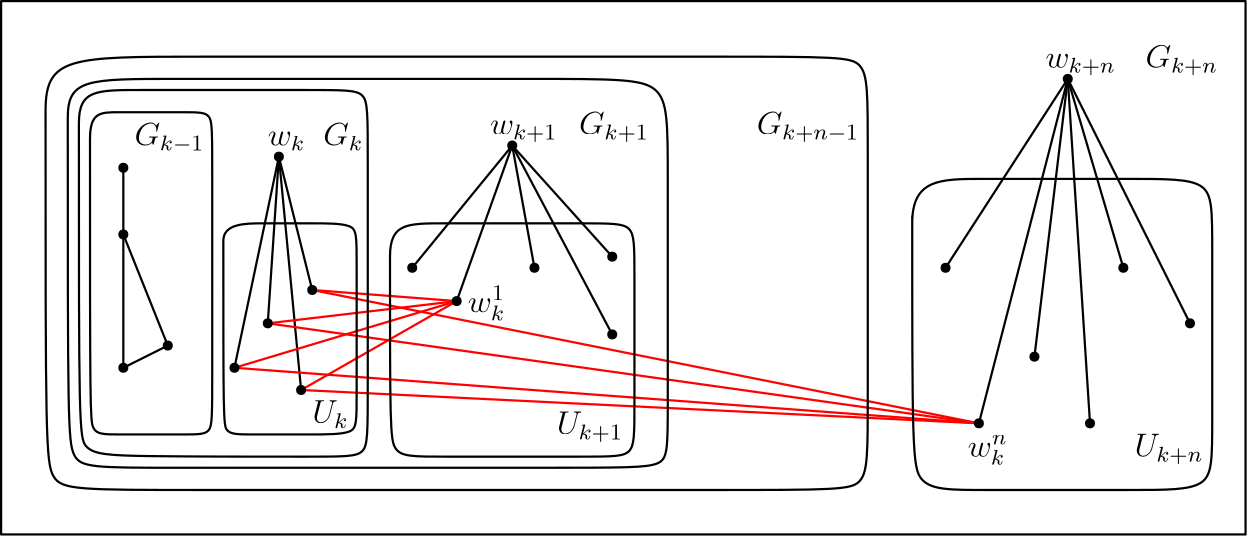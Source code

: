 <?xml version="1.0"?>
<!DOCTYPE ipe SYSTEM "ipe.dtd">
<ipe version="70206" creator="Ipe 7.2.7">
<info created="D:20180315144641" modified="D:20180316141411"/>
<ipestyle name="basic">
<symbol name="arrow/arc(spx)">
<path stroke="sym-stroke" fill="sym-stroke" pen="sym-pen">
0 0 m
-1 0.333 l
-1 -0.333 l
h
</path>
</symbol>
<symbol name="arrow/farc(spx)">
<path stroke="sym-stroke" fill="white" pen="sym-pen">
0 0 m
-1 0.333 l
-1 -0.333 l
h
</path>
</symbol>
<symbol name="arrow/ptarc(spx)">
<path stroke="sym-stroke" fill="sym-stroke" pen="sym-pen">
0 0 m
-1 0.333 l
-0.8 0 l
-1 -0.333 l
h
</path>
</symbol>
<symbol name="arrow/fptarc(spx)">
<path stroke="sym-stroke" fill="white" pen="sym-pen">
0 0 m
-1 0.333 l
-0.8 0 l
-1 -0.333 l
h
</path>
</symbol>
<symbol name="mark/circle(sx)" transformations="translations">
<path fill="sym-stroke">
0.6 0 0 0.6 0 0 e
0.4 0 0 0.4 0 0 e
</path>
</symbol>
<symbol name="mark/disk(sx)" transformations="translations">
<path fill="sym-stroke">
0.6 0 0 0.6 0 0 e
</path>
</symbol>
<symbol name="mark/fdisk(sfx)" transformations="translations">
<group>
<path fill="sym-fill">
0.5 0 0 0.5 0 0 e
</path>
<path fill="sym-stroke" fillrule="eofill">
0.6 0 0 0.6 0 0 e
0.4 0 0 0.4 0 0 e
</path>
</group>
</symbol>
<symbol name="mark/box(sx)" transformations="translations">
<path fill="sym-stroke" fillrule="eofill">
-0.6 -0.6 m
0.6 -0.6 l
0.6 0.6 l
-0.6 0.6 l
h
-0.4 -0.4 m
0.4 -0.4 l
0.4 0.4 l
-0.4 0.4 l
h
</path>
</symbol>
<symbol name="mark/square(sx)" transformations="translations">
<path fill="sym-stroke">
-0.6 -0.6 m
0.6 -0.6 l
0.6 0.6 l
-0.6 0.6 l
h
</path>
</symbol>
<symbol name="mark/fsquare(sfx)" transformations="translations">
<group>
<path fill="sym-fill">
-0.5 -0.5 m
0.5 -0.5 l
0.5 0.5 l
-0.5 0.5 l
h
</path>
<path fill="sym-stroke" fillrule="eofill">
-0.6 -0.6 m
0.6 -0.6 l
0.6 0.6 l
-0.6 0.6 l
h
-0.4 -0.4 m
0.4 -0.4 l
0.4 0.4 l
-0.4 0.4 l
h
</path>
</group>
</symbol>
<symbol name="mark/cross(sx)" transformations="translations">
<group>
<path fill="sym-stroke">
-0.43 -0.57 m
0.57 0.43 l
0.43 0.57 l
-0.57 -0.43 l
h
</path>
<path fill="sym-stroke">
-0.43 0.57 m
0.57 -0.43 l
0.43 -0.57 l
-0.57 0.43 l
h
</path>
</group>
</symbol>
<symbol name="arrow/fnormal(spx)">
<path stroke="sym-stroke" fill="white" pen="sym-pen">
0 0 m
-1 0.333 l
-1 -0.333 l
h
</path>
</symbol>
<symbol name="arrow/pointed(spx)">
<path stroke="sym-stroke" fill="sym-stroke" pen="sym-pen">
0 0 m
-1 0.333 l
-0.8 0 l
-1 -0.333 l
h
</path>
</symbol>
<symbol name="arrow/fpointed(spx)">
<path stroke="sym-stroke" fill="white" pen="sym-pen">
0 0 m
-1 0.333 l
-0.8 0 l
-1 -0.333 l
h
</path>
</symbol>
<symbol name="arrow/linear(spx)">
<path stroke="sym-stroke" pen="sym-pen">
-1 0.333 m
0 0 l
-1 -0.333 l
</path>
</symbol>
<symbol name="arrow/fdouble(spx)">
<path stroke="sym-stroke" fill="white" pen="sym-pen">
0 0 m
-1 0.333 l
-1 -0.333 l
h
-1 0 m
-2 0.333 l
-2 -0.333 l
h
</path>
</symbol>
<symbol name="arrow/double(spx)">
<path stroke="sym-stroke" fill="sym-stroke" pen="sym-pen">
0 0 m
-1 0.333 l
-1 -0.333 l
h
-1 0 m
-2 0.333 l
-2 -0.333 l
h
</path>
</symbol>
<pen name="heavier" value="0.8"/>
<pen name="fat" value="1.2"/>
<pen name="ultrafat" value="2"/>
<symbolsize name="large" value="5"/>
<symbolsize name="small" value="2"/>
<symbolsize name="tiny" value="1.1"/>
<arrowsize name="large" value="10"/>
<arrowsize name="small" value="5"/>
<arrowsize name="tiny" value="3"/>
<color name="red" value="1 0 0"/>
<color name="green" value="0 1 0"/>
<color name="blue" value="0 0 1"/>
<color name="yellow" value="1 1 0"/>
<color name="orange" value="1 0.647 0"/>
<color name="gold" value="1 0.843 0"/>
<color name="purple" value="0.627 0.125 0.941"/>
<color name="gray" value="0.745"/>
<color name="brown" value="0.647 0.165 0.165"/>
<color name="navy" value="0 0 0.502"/>
<color name="pink" value="1 0.753 0.796"/>
<color name="seagreen" value="0.18 0.545 0.341"/>
<color name="turquoise" value="0.251 0.878 0.816"/>
<color name="violet" value="0.933 0.51 0.933"/>
<color name="darkblue" value="0 0 0.545"/>
<color name="darkcyan" value="0 0.545 0.545"/>
<color name="darkgray" value="0.663"/>
<color name="darkgreen" value="0 0.392 0"/>
<color name="darkmagenta" value="0.545 0 0.545"/>
<color name="darkorange" value="1 0.549 0"/>
<color name="darkred" value="0.545 0 0"/>
<color name="lightblue" value="0.678 0.847 0.902"/>
<color name="lightcyan" value="0.878 1 1"/>
<color name="lightgray" value="0.827"/>
<color name="lightgreen" value="0.565 0.933 0.565"/>
<color name="lightyellow" value="1 1 0.878"/>
<dashstyle name="dashed" value="[4] 0"/>
<dashstyle name="dotted" value="[1 3] 0"/>
<dashstyle name="dash dotted" value="[4 2 1 2] 0"/>
<dashstyle name="dash dot dotted" value="[4 2 1 2 1 2] 0"/>
<textsize name="large" value="\large"/>
<textsize name="Large" value="\Large"/>
<textsize name="LARGE" value="\LARGE"/>
<textsize name="huge" value="\huge"/>
<textsize name="Huge" value="\Huge"/>
<textsize name="small" value="\small"/>
<textsize name="footnote" value="\footnotesize"/>
<textsize name="tiny" value="\tiny"/>
<textstyle name="center" begin="\begin{center}" end="\end{center}"/>
<textstyle name="itemize" begin="\begin{itemize}" end="\end{itemize}"/>
<textstyle name="item" begin="\begin{itemize}\item{}" end="\end{itemize}"/>
<gridsize name="4 pts" value="4"/>
<gridsize name="8 pts (~3 mm)" value="8"/>
<gridsize name="16 pts (~6 mm)" value="16"/>
<gridsize name="32 pts (~12 mm)" value="32"/>
<gridsize name="10 pts (~3.5 mm)" value="10"/>
<gridsize name="20 pts (~7 mm)" value="20"/>
<gridsize name="14 pts (~5 mm)" value="14"/>
<gridsize name="28 pts (~10 mm)" value="28"/>
<gridsize name="56 pts (~20 mm)" value="56"/>
<anglesize name="90 deg" value="90"/>
<anglesize name="60 deg" value="60"/>
<anglesize name="45 deg" value="45"/>
<anglesize name="30 deg" value="30"/>
<anglesize name="22.5 deg" value="22.5"/>
<opacity name="10%" value="0.1"/>
<opacity name="30%" value="0.3"/>
<opacity name="50%" value="0.5"/>
<opacity name="75%" value="0.75"/>
<tiling name="falling" angle="-60" step="4" width="1"/>
<tiling name="rising" angle="30" step="4" width="1"/>
</ipestyle>
<page>
<layer name="alpha"/>
<layer name="beta"/>
<layer name="gamma"/>
<layer name="delta"/>
<layer name="epsilon"/>
<view layers="alpha beta gamma delta epsilon" active="epsilon"/>
<path layer="delta" stroke="black" pen="heavier">
108 452 m
108 428 l
</path>
<path stroke="black" pen="heavier">
124 388 m
108 428 l
</path>
<path stroke="black" pen="heavier">
108 380 m
124 388 l
</path>
<path stroke="black" pen="heavier">
108 380 m
108 428 l
</path>
<path stroke="black" pen="heavier">
164 456 m
160 396 l
</path>
<path stroke="black" pen="heavier">
164 456 m
176 408 l
</path>
<path stroke="black" pen="heavier">
172 372 m
164 456 l
</path>
<path stroke="black" pen="heavier">
148 380 m
164 456 l
</path>
<path stroke="black" pen="heavier">
256 416 m
248 460 l
</path>
<path stroke="black" pen="heavier">
248 460 m
284 420 l
</path>
<path stroke="black" pen="heavier">
248 460 m
284 392 l
</path>
<path stroke="black" pen="heavier">
228 404 m
248 460 l
</path>
<path stroke="black" pen="heavier">
212 416 m
248 460 l
</path>
<path stroke="black" pen="heavier">
448 484 m
404 416 l
</path>
<path stroke="black" pen="heavier">
448 484 m
492 396 l
</path>
<path stroke="black" pen="heavier">
448 484 m
456 360 l
</path>
<path stroke="black" pen="heavier">
448 484 m
436 384 l
</path>
<path stroke="black" pen="heavier">
448 484 m
416 360 l
</path>
<path stroke="black" pen="heavier">
448 484 m
468 416 l
</path>
<path stroke="red" pen="heavier">
228 404 m
172 372 l
</path>
<path stroke="red" pen="heavier">
228 404 m
176 408 l
</path>
<path stroke="red" pen="heavier">
228 404 m
160 396 l
</path>
<path stroke="red" pen="heavier">
228 404 m
148 380 l
</path>
<path stroke="red" pen="heavier">
416 360 m
172 372 l
</path>
<path stroke="red" pen="heavier">
416 360 m
148 380 l
</path>
<path stroke="red" pen="heavier">
416 360 m
176 408 l
</path>
<path stroke="red" pen="heavier">
416 360 m
160 396 l
</path>
<path layer="alpha" stroke="black" pen="heavier">
64 512 m
64 320 l
512 320 l
512 512 l
h
</path>
<path layer="beta" stroke="black" pen="heavier">
80 472.5 m
80 492
97.4118 492
358.588 492
376 492
376 472.5
376 355.5
376 336
358.588 336
97.4118 336
80 336
80 355.5
80 472.5 c
</path>
<path stroke="black" pen="heavier">
392 432 m
392 448
412 448
476 448
500 448
500 432
500 352
500 336
476 336
412 336
392 336
392 352
392 434.806 c
</path>
<path matrix="0.916667 0 0 1.20833 -6.66667 -88.6667" stroke="black" pen="heavier">
112 456 m
112 464
120 464
152 464
160 464
160 456
160 376
160 368
152 368
120 368
112 368
112 376
112 456 c
</path>
<path matrix="2 0 0 0.791667 -160 64.6667" stroke="black" pen="heavier">
152 456 m
152 464
160 464
168 464
176 464
176 456
176 376
176 368
168 368
156 368
152 368
152 376
152 456 c
</path>
<path stroke="black" pen="heavier">
204 420 m
204 432
216 432
280 432
292 432
292 420
292 360
292 348
280.267 348
216 348
204 348
204 360
204 420 c
</path>
<path stroke="black" pen="heavier">
92 468 m
92 480
104 480
184 480
196 480
196 468
196 360
196 348
184 348
108 348
92 349.2
92 360
92 468 c
</path>
<path matrix="1.14894 0 0 1.16667 -26.8936 -71.3333" stroke="black" pen="heavier">
100 464 m
100 476
112 476
264 476
288 476
288 456
288 364
288 356
268 356
112 356
100 356
100 372
100 464 c
</path>
<use layer="gamma" name="mark/disk(sx)" pos="108 452" size="normal" stroke="black"/>
<use name="mark/disk(sx)" pos="108 380" size="normal" stroke="black"/>
<use name="mark/disk(sx)" pos="108 428" size="normal" stroke="black"/>
<use name="mark/disk(sx)" pos="124 388" size="normal" stroke="black"/>
<use matrix="1 0 0 1 0 -16" name="mark/disk(sx)" pos="160 412" size="normal" stroke="black"/>
<use matrix="1 0 0 1 0 12" name="mark/disk(sx)" pos="176 396" size="normal" stroke="black"/>
<use matrix="1 0 0 1 -4 4" name="mark/disk(sx)" pos="152 376" size="normal" stroke="black"/>
<use matrix="1 0 0 1 0 4" name="mark/disk(sx)" pos="172 368" size="normal" stroke="black"/>
<use name="mark/disk(sx)" pos="164 456" size="normal" stroke="black"/>
<use name="mark/disk(sx)" pos="248 460" size="normal" stroke="black"/>
<use matrix="1 0 0 1 -12 12" name="mark/disk(sx)" pos="224 404" size="normal" stroke="black"/>
<use matrix="1 0 0 1 24 -4" name="mark/disk(sx)" pos="232 420" size="normal" stroke="black"/>
<use matrix="1 0 0 1 24 4" name="mark/disk(sx)" pos="260 416" size="normal" stroke="black"/>
<use matrix="1 0 0 1 16 36" name="mark/disk(sx)" pos="212 368" size="normal" stroke="black"/>
<use matrix="1 0 0 1 48 24" name="mark/disk(sx)" pos="236 368" size="normal" stroke="black"/>
<use matrix="1 0 0 1 -12 -4" name="mark/disk(sx)" pos="416 420" size="normal" stroke="black"/>
<use matrix="1 0 0 1 12 -20" name="mark/disk(sx)" pos="480 416" size="normal" stroke="black"/>
<use name="mark/disk(sx)" pos="436 384" size="normal" stroke="black"/>
<use matrix="1 0 0 1 -24 8" name="mark/disk(sx)" pos="480 352" size="normal" stroke="black"/>
<use matrix="1 0 0 1 -8 4" name="mark/disk(sx)" pos="424 356" size="normal" stroke="black"/>
<use name="mark/disk(sx)" pos="448 484" size="normal" stroke="black"/>
<use matrix="1 0 0 1 4 24" name="mark/disk(sx)" pos="464 392" size="normal" stroke="black"/>
<text layer="epsilon" matrix="1 0 0 1 -4 8" transformations="translations" pos="480 480" stroke="black" type="label" width="26.078" height="8.173" depth="2.62" valign="baseline" size="large" style="math">G_{k+n}</text>
<text matrix="1 0 0 1 24 4" transformations="translations" pos="448 344" stroke="black" type="label" width="24.795" height="8.173" depth="2.62" valign="baseline" size="large" style="math">U_{k+n}</text>
<text transformations="translations" pos="440 488" stroke="black" type="label" width="25.212" height="5.151" depth="2.62" valign="baseline" size="large" style="math">w_{k+n}</text>
<text matrix="1 0 0 1 -8 0" transformations="translations" pos="280 464" stroke="black" type="label" width="25.174" height="8.173" depth="2.62" valign="baseline" size="large" style="math">G_{k+1}</text>
<text transformations="translations" pos="240 464" stroke="black" type="label" width="24.308" height="5.151" depth="2.62" valign="baseline" size="large" style="math">w_{k+1}</text>
<text matrix="1 0 0 1 -12 -48" transformations="translations" pos="276 404" stroke="black" type="label" width="23.891" height="8.173" depth="2.62" valign="baseline" size="large" style="math">U_{k+1}</text>
<text matrix="1 0 0 1 20 44" transformations="translations" pos="212 356" stroke="black" type="label" width="13.488" height="9.48" depth="2.95" valign="baseline" size="large" style="math">w_k^1</text>
<text matrix="1 0 0 1 -12 4" transformations="translations" pos="424 344" stroke="black" type="label" width="14.326" height="7.776" depth="2.95" valign="baseline" size="large" style="math">w_k^n</text>
<text matrix="1 0 0 1 24 0" transformations="translations" pos="152 360" stroke="black" type="label" width="13.07" height="8.173" depth="1.79" valign="baseline" size="large" style="math">U_k</text>
<text transformations="translations" pos="180 460" stroke="black" type="label" width="14.353" height="8.173" depth="1.79" valign="baseline" size="large" style="math">G_k</text>
<text matrix="1 0 0 1 4 0" transformations="translations" pos="156 460" stroke="black" type="label" width="13.488" height="5.151" depth="1.79" valign="baseline" size="large" style="math">w_k</text>
<text matrix="1 0 0 1 -12 -4" transformations="translations" pos="348 468" stroke="black" type="label" width="36.899" height="8.173" depth="2.62" valign="baseline" size="large" style="math">G_{k+n-1}</text>
<text matrix="1 0 0 1 -12 4" transformations="translations" pos="124 456" stroke="black" type="label" width="25.174" height="8.173" depth="2.62" valign="baseline" size="large" style="math">G_{k-1}</text>
</page>
</ipe>
